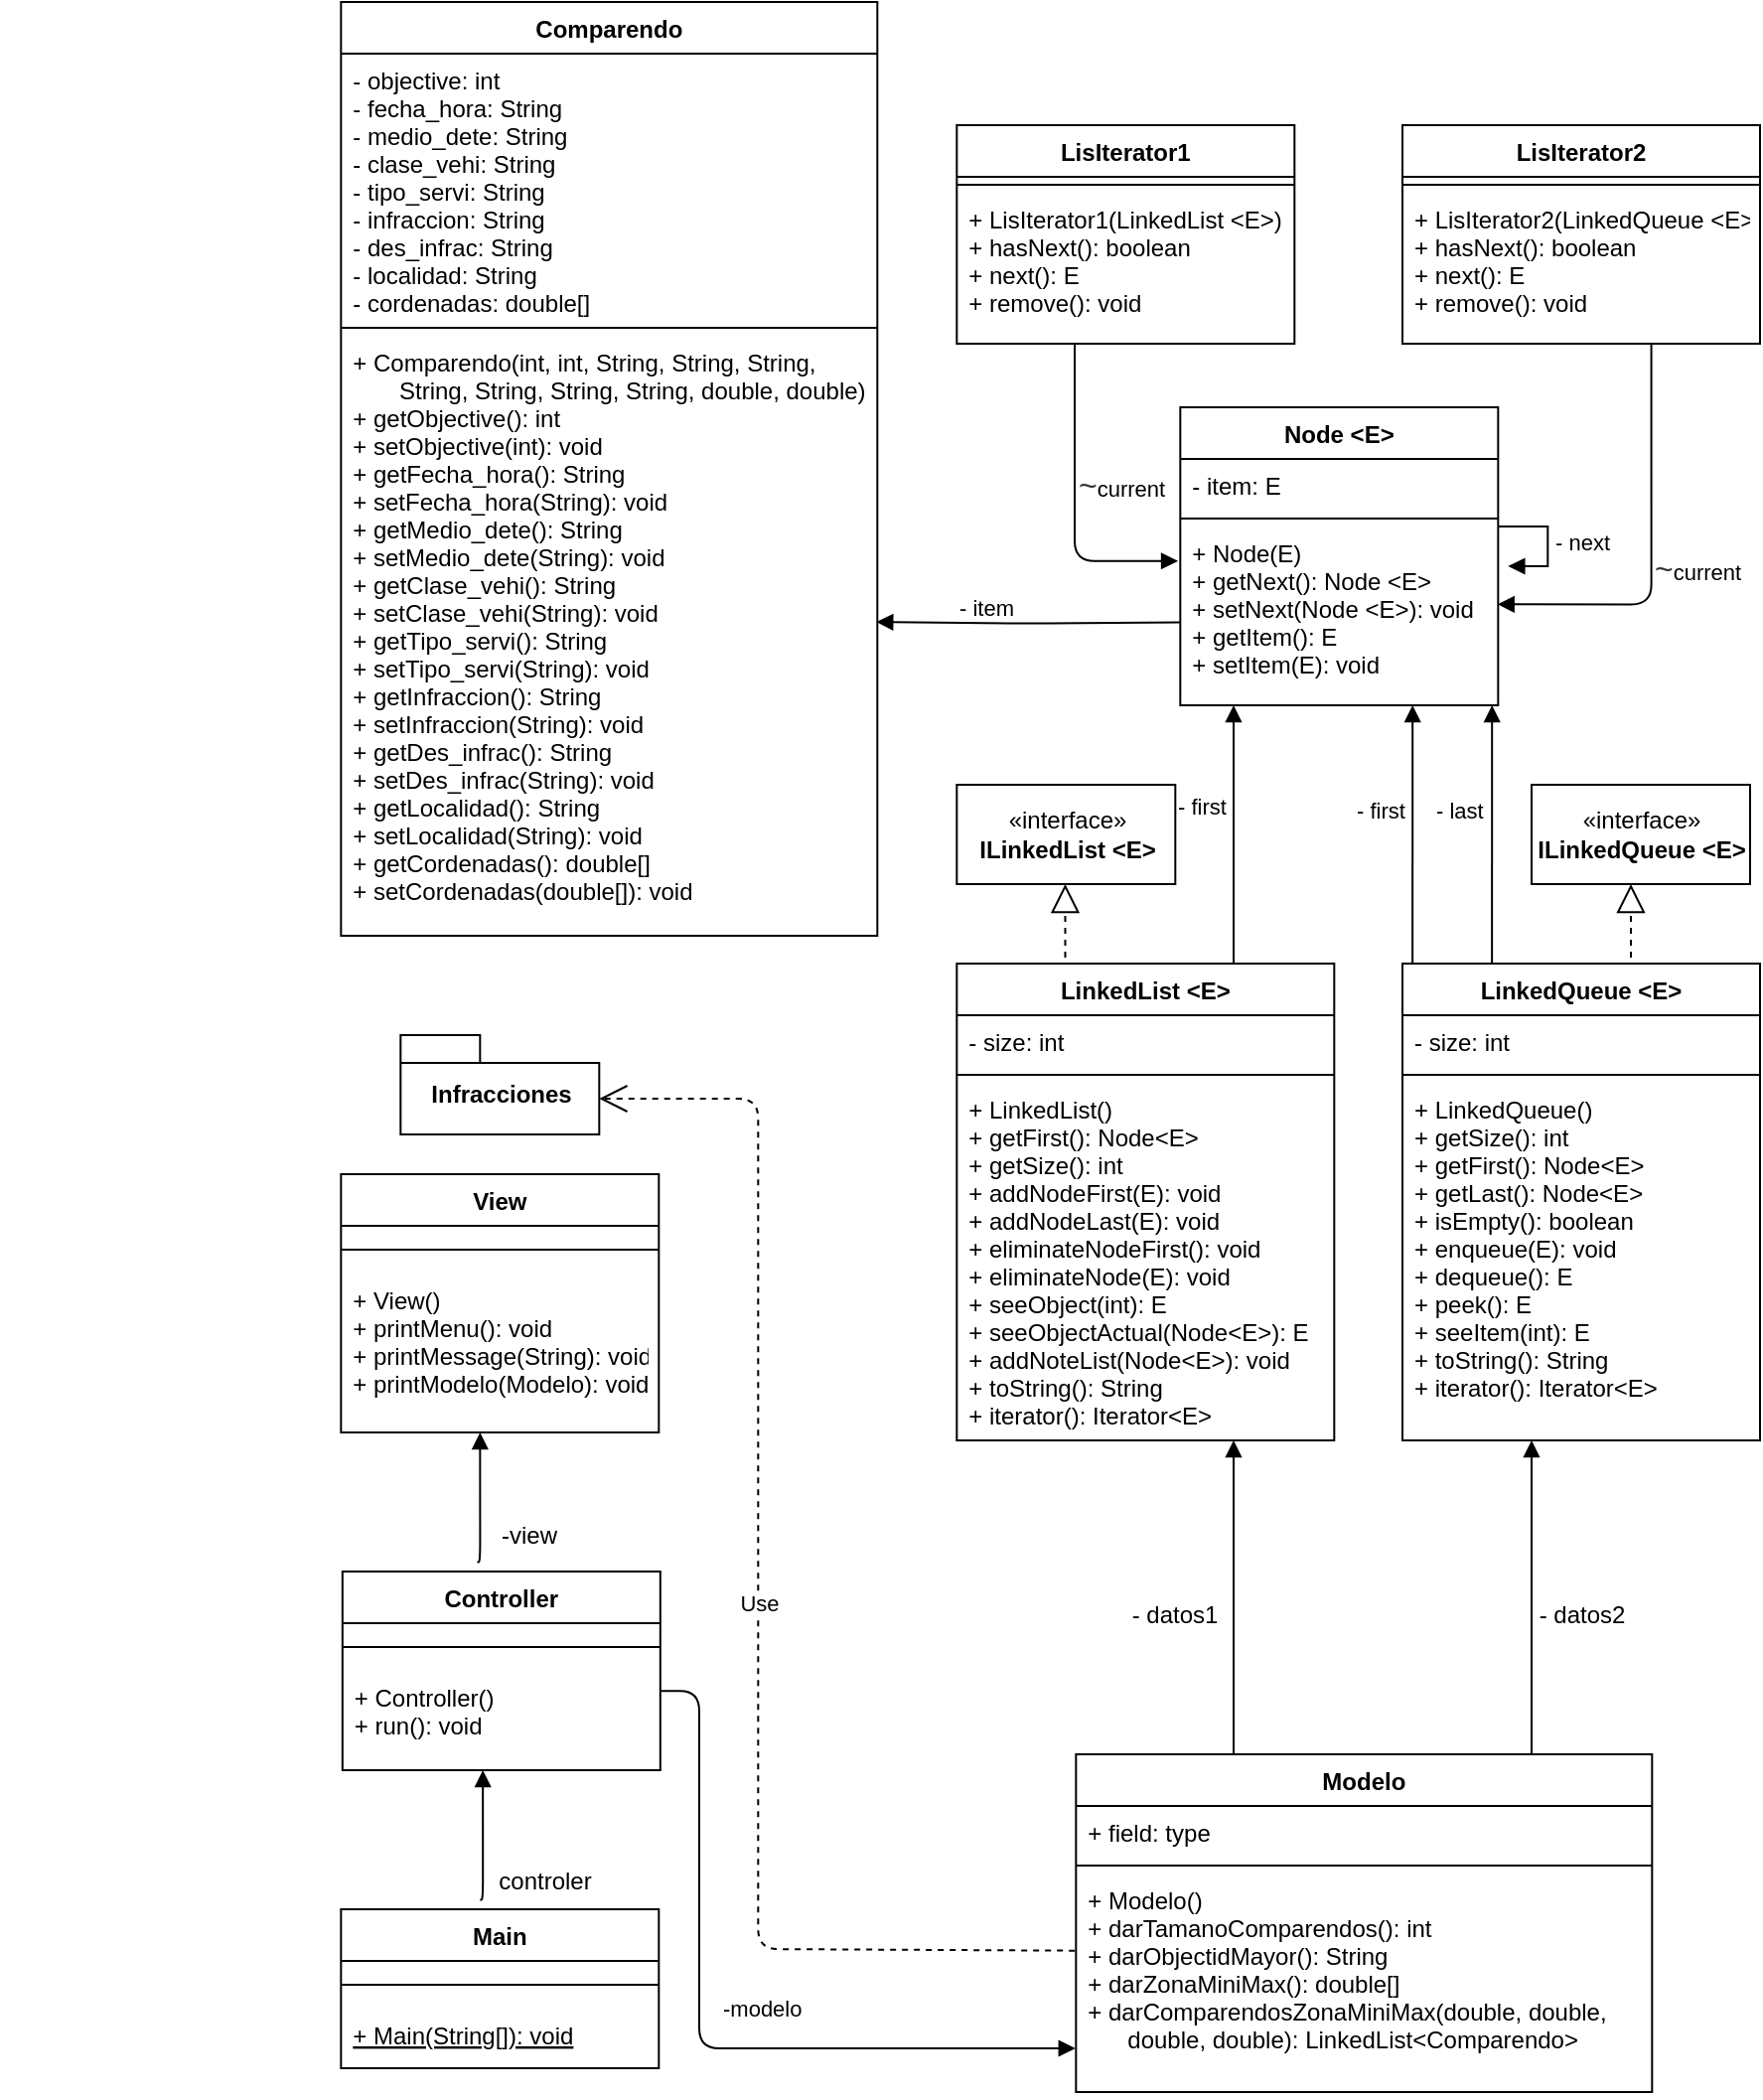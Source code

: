 <mxfile version="12.7.0" type="github">
  <diagram id="OgD3OtjzdBlAJdrimNEG" name="Page-1">
    <mxGraphModel dx="946" dy="569" grid="1" gridSize="10" guides="1" tooltips="1" connect="1" arrows="1" fold="1" page="1" pageScale="1" pageWidth="827" pageHeight="1169" math="0" shadow="0">
      <root>
        <mxCell id="0"/>
        <mxCell id="1" parent="0"/>
        <mxCell id="CPRBnCA5laABlLX16hOq-6" value="Controller&#xa;" style="swimlane;fontStyle=1;align=center;verticalAlign=top;childLayout=stackLayout;horizontal=1;startSize=26;horizontalStack=0;resizeParent=1;resizeParentMax=0;resizeLast=0;collapsible=1;marginBottom=0;" parent="1" vertex="1">
          <mxGeometry x="81.41" y="848" width="160" height="100" as="geometry">
            <mxRectangle x="340" y="630" width="90" height="26" as="alternateBounds"/>
          </mxGeometry>
        </mxCell>
        <mxCell id="CPRBnCA5laABlLX16hOq-8" value="" style="line;strokeWidth=1;fillColor=none;align=left;verticalAlign=middle;spacingTop=-1;spacingLeft=3;spacingRight=3;rotatable=0;labelPosition=right;points=[];portConstraint=eastwest;" parent="CPRBnCA5laABlLX16hOq-6" vertex="1">
          <mxGeometry y="26" width="160" height="24" as="geometry"/>
        </mxCell>
        <mxCell id="CPRBnCA5laABlLX16hOq-9" value="+ Controller()&#xa;+ run(): void" style="text;strokeColor=none;fillColor=none;align=left;verticalAlign=top;spacingLeft=4;spacingRight=4;overflow=hidden;rotatable=0;points=[[0,0.5],[1,0.5]];portConstraint=eastwest;" parent="CPRBnCA5laABlLX16hOq-6" vertex="1">
          <mxGeometry y="50" width="160" height="50" as="geometry"/>
        </mxCell>
        <mxCell id="CPRBnCA5laABlLX16hOq-10" value="-modelo" style="endArrow=block;endFill=1;html=1;edgeStyle=orthogonalEdgeStyle;align=left;verticalAlign=top;exitX=1.002;exitY=0.203;exitDx=0;exitDy=0;exitPerimeter=0;entryX=-0.001;entryY=0.801;entryDx=0;entryDy=0;entryPerimeter=0;" parent="1" edge="1" target="CPRBnCA5laABlLX16hOq-52" source="CPRBnCA5laABlLX16hOq-9">
          <mxGeometry x="-0.143" y="10" relative="1" as="geometry">
            <mxPoint x="243.66" y="918" as="sourcePoint"/>
            <mxPoint x="450.66" y="1093" as="targetPoint"/>
            <Array as="points">
              <mxPoint x="261" y="908"/>
              <mxPoint x="261" y="1088"/>
              <mxPoint x="450" y="1088"/>
            </Array>
            <mxPoint as="offset"/>
          </mxGeometry>
        </mxCell>
        <mxCell id="CPRBnCA5laABlLX16hOq-11" value="" style="resizable=0;html=1;align=left;verticalAlign=bottom;labelBackgroundColor=#ffffff;fontSize=10;" parent="CPRBnCA5laABlLX16hOq-10" connectable="0" vertex="1">
          <mxGeometry x="-1" relative="1" as="geometry">
            <mxPoint x="-239.25" as="offset"/>
          </mxGeometry>
        </mxCell>
        <mxCell id="CPRBnCA5laABlLX16hOq-12" value="" style="endArrow=block;endFill=1;html=1;edgeStyle=orthogonalEdgeStyle;align=left;verticalAlign=top;exitX=0.424;exitY=-0.047;exitDx=0;exitDy=0;exitPerimeter=0;" parent="1" source="CPRBnCA5laABlLX16hOq-6" edge="1">
          <mxGeometry x="-1" relative="1" as="geometry">
            <mxPoint x="310.66" y="881" as="sourcePoint"/>
            <mxPoint x="150.66" y="778" as="targetPoint"/>
            <Array as="points">
              <mxPoint x="151.09" y="843"/>
            </Array>
          </mxGeometry>
        </mxCell>
        <mxCell id="CPRBnCA5laABlLX16hOq-13" value="" style="resizable=0;html=1;align=left;verticalAlign=bottom;labelBackgroundColor=#ffffff;fontSize=10;" parent="CPRBnCA5laABlLX16hOq-12" connectable="0" vertex="1">
          <mxGeometry x="-1" relative="1" as="geometry">
            <mxPoint x="-239.25" as="offset"/>
          </mxGeometry>
        </mxCell>
        <mxCell id="CPRBnCA5laABlLX16hOq-15" value="-view" style="text;html=1;align=center;verticalAlign=middle;resizable=0;points=[];labelBackgroundColor=#ffffff;" parent="CPRBnCA5laABlLX16hOq-12" vertex="1" connectable="0">
          <mxGeometry x="-0.874" y="1" relative="1" as="geometry">
            <mxPoint x="24.75" y="-10.99" as="offset"/>
          </mxGeometry>
        </mxCell>
        <mxCell id="CPRBnCA5laABlLX16hOq-25" value="Main" style="swimlane;fontStyle=1;align=center;verticalAlign=top;childLayout=stackLayout;horizontal=1;startSize=26;horizontalStack=0;resizeParent=1;resizeParentMax=0;resizeLast=0;collapsible=1;marginBottom=0;" parent="1" vertex="1">
          <mxGeometry x="80.66" y="1018" width="160" height="80" as="geometry">
            <mxRectangle x="340" y="630" width="90" height="26" as="alternateBounds"/>
          </mxGeometry>
        </mxCell>
        <mxCell id="CPRBnCA5laABlLX16hOq-26" value="" style="line;strokeWidth=1;fillColor=none;align=left;verticalAlign=middle;spacingTop=-1;spacingLeft=3;spacingRight=3;rotatable=0;labelPosition=right;points=[];portConstraint=eastwest;" parent="CPRBnCA5laABlLX16hOq-25" vertex="1">
          <mxGeometry y="26" width="160" height="24" as="geometry"/>
        </mxCell>
        <mxCell id="CPRBnCA5laABlLX16hOq-27" value="+ Main(String[]): void" style="text;strokeColor=none;fillColor=none;align=left;verticalAlign=top;spacingLeft=4;spacingRight=4;overflow=hidden;rotatable=0;points=[[0,0.5],[1,0.5]];portConstraint=eastwest;fontStyle=4" parent="CPRBnCA5laABlLX16hOq-25" vertex="1">
          <mxGeometry y="50" width="160" height="30" as="geometry"/>
        </mxCell>
        <mxCell id="CPRBnCA5laABlLX16hOq-28" value="" style="resizable=0;html=1;align=left;verticalAlign=bottom;labelBackgroundColor=#ffffff;fontSize=10;" parent="1" connectable="0" vertex="1">
          <mxGeometry x="240.66" y="1058.0" as="geometry"/>
        </mxCell>
        <mxCell id="CPRBnCA5laABlLX16hOq-29" value="" style="resizable=0;html=1;align=left;verticalAlign=bottom;labelBackgroundColor=#ffffff;fontSize=10;" parent="1" connectable="0" vertex="1">
          <mxGeometry x="80.66" y="1058.0" as="geometry"/>
        </mxCell>
        <mxCell id="CPRBnCA5laABlLX16hOq-30" value="controler" style="text;html=1;align=center;verticalAlign=middle;resizable=0;points=[];labelBackgroundColor=#ffffff;" parent="1" vertex="1" connectable="0">
          <mxGeometry x="180.656" y="1018.003" as="geometry">
            <mxPoint x="1.82" y="-13.99" as="offset"/>
          </mxGeometry>
        </mxCell>
        <mxCell id="CPRBnCA5laABlLX16hOq-42" value="View" style="swimlane;fontStyle=1;align=center;verticalAlign=top;childLayout=stackLayout;horizontal=1;startSize=26;horizontalStack=0;resizeParent=1;resizeParentMax=0;resizeLast=0;collapsible=1;marginBottom=0;" parent="1" vertex="1">
          <mxGeometry x="80.66" y="648" width="160" height="130" as="geometry">
            <mxRectangle x="340" y="630" width="90" height="26" as="alternateBounds"/>
          </mxGeometry>
        </mxCell>
        <mxCell id="CPRBnCA5laABlLX16hOq-43" value="" style="line;strokeWidth=1;fillColor=none;align=left;verticalAlign=middle;spacingTop=-1;spacingLeft=3;spacingRight=3;rotatable=0;labelPosition=right;points=[];portConstraint=eastwest;" parent="CPRBnCA5laABlLX16hOq-42" vertex="1">
          <mxGeometry y="26" width="160" height="24" as="geometry"/>
        </mxCell>
        <mxCell id="CPRBnCA5laABlLX16hOq-44" value="+ View()&#xa;+ printMenu(): void&#xa;+ printMessage(String): void&#xa;+ printModelo(Modelo): void" style="text;strokeColor=none;fillColor=none;align=left;verticalAlign=top;spacingLeft=4;spacingRight=4;overflow=hidden;rotatable=0;points=[[0,0.5],[1,0.5]];portConstraint=eastwest;fontStyle=0" parent="CPRBnCA5laABlLX16hOq-42" vertex="1">
          <mxGeometry y="50" width="160" height="80" as="geometry"/>
        </mxCell>
        <mxCell id="CPRBnCA5laABlLX16hOq-45" value="" style="resizable=0;html=1;align=left;verticalAlign=bottom;labelBackgroundColor=#ffffff;fontSize=10;" parent="1" connectable="0" vertex="1">
          <mxGeometry x="240.66" y="748.0" as="geometry"/>
        </mxCell>
        <mxCell id="CPRBnCA5laABlLX16hOq-46" value="" style="resizable=0;html=1;align=left;verticalAlign=bottom;labelBackgroundColor=#ffffff;fontSize=10;" parent="1" connectable="0" vertex="1">
          <mxGeometry x="80.66" y="748.0" as="geometry"/>
        </mxCell>
        <mxCell id="CPRBnCA5laABlLX16hOq-48" value="" style="resizable=0;html=1;align=left;verticalAlign=bottom;labelBackgroundColor=#ffffff;fontSize=10;" parent="1" connectable="0" vertex="1">
          <mxGeometry x="150.66" y="708" as="geometry"/>
        </mxCell>
        <mxCell id="CPRBnCA5laABlLX16hOq-49" value="Modelo" style="swimlane;fontStyle=1;align=center;verticalAlign=top;childLayout=stackLayout;horizontal=1;startSize=26;horizontalStack=0;resizeParent=1;resizeParentMax=0;resizeLast=0;collapsible=1;marginBottom=0;" parent="1" vertex="1">
          <mxGeometry x="450.66" y="940" width="290" height="170" as="geometry"/>
        </mxCell>
        <mxCell id="CPRBnCA5laABlLX16hOq-50" value="+ field: type" style="text;strokeColor=none;fillColor=none;align=left;verticalAlign=top;spacingLeft=4;spacingRight=4;overflow=hidden;rotatable=0;points=[[0,0.5],[1,0.5]];portConstraint=eastwest;" parent="CPRBnCA5laABlLX16hOq-49" vertex="1">
          <mxGeometry y="26" width="290" height="26" as="geometry"/>
        </mxCell>
        <mxCell id="CPRBnCA5laABlLX16hOq-51" value="" style="line;strokeWidth=1;fillColor=none;align=left;verticalAlign=middle;spacingTop=-1;spacingLeft=3;spacingRight=3;rotatable=0;labelPosition=right;points=[];portConstraint=eastwest;" parent="CPRBnCA5laABlLX16hOq-49" vertex="1">
          <mxGeometry y="52" width="290" height="8" as="geometry"/>
        </mxCell>
        <mxCell id="CPRBnCA5laABlLX16hOq-52" value="+ Modelo()&#xa;+ darTamanoComparendos(): int&#xa;+ darObjectidMayor(): String&#xa;+ darZonaMiniMax(): double[]&#xa;+ darComparendosZonaMiniMax(double, double, &#xa;      double, double): LinkedList&lt;Comparendo&gt;" style="text;strokeColor=none;fillColor=none;align=left;verticalAlign=top;spacingLeft=4;spacingRight=4;overflow=hidden;rotatable=0;points=[[0,0.5],[1,0.5]];portConstraint=eastwest;" parent="CPRBnCA5laABlLX16hOq-49" vertex="1">
          <mxGeometry y="60" width="290" height="110" as="geometry"/>
        </mxCell>
        <mxCell id="CPRBnCA5laABlLX16hOq-53" value="- datos1" style="text;html=1;align=center;verticalAlign=middle;resizable=0;points=[];autosize=1;" parent="1" vertex="1">
          <mxGeometry x="470" y="860" width="60" height="20" as="geometry"/>
        </mxCell>
        <mxCell id="CPRBnCA5laABlLX16hOq-54" value="- datos2" style="text;html=1;align=center;verticalAlign=middle;resizable=0;points=[];autosize=1;" parent="1" vertex="1">
          <mxGeometry x="675.0" y="860" width="60" height="20" as="geometry"/>
        </mxCell>
        <mxCell id="CPRBnCA5laABlLX16hOq-55" value="Use" style="endArrow=open;endSize=12;dashed=1;html=1;exitX=-0.002;exitY=0.353;exitDx=0;exitDy=0;exitPerimeter=0;entryX=0;entryY=0;entryDx=100;entryDy=32;entryPerimeter=0;" parent="1" source="CPRBnCA5laABlLX16hOq-52" target="CPRBnCA5laABlLX16hOq-56" edge="1">
          <mxGeometry width="160" relative="1" as="geometry">
            <mxPoint x="378.23" y="488" as="sourcePoint"/>
            <mxPoint x="248.23" y="548" as="targetPoint"/>
            <Array as="points">
              <mxPoint x="290.66" y="1038"/>
              <mxPoint x="290.66" y="868"/>
              <mxPoint x="290.66" y="610"/>
            </Array>
          </mxGeometry>
        </mxCell>
        <mxCell id="CPRBnCA5laABlLX16hOq-56" value="Infracciones" style="shape=folder;fontStyle=1;spacingTop=10;tabWidth=40;tabHeight=14;tabPosition=left;html=1;" parent="1" vertex="1">
          <mxGeometry x="110.66" y="578" width="100" height="50" as="geometry"/>
        </mxCell>
        <mxCell id="CPRBnCA5laABlLX16hOq-58" value="Comparendo&#xa;" style="swimlane;fontStyle=1;align=center;verticalAlign=top;childLayout=stackLayout;horizontal=1;startSize=26;horizontalStack=0;resizeParent=1;resizeParentMax=0;resizeLast=0;collapsible=1;marginBottom=0;" parent="1" vertex="1">
          <mxGeometry x="80.66" y="58" width="270" height="470" as="geometry"/>
        </mxCell>
        <mxCell id="CPRBnCA5laABlLX16hOq-59" value="- objective: int&#xa;- fecha_hora: String&#xa;- medio_dete: String&#xa;- clase_vehi: String&#xa;- tipo_servi: String&#xa;- infraccion: String&#xa;- des_infrac: String&#xa;- localidad: String&#xa;- cordenadas: double[]&#xa;" style="text;strokeColor=none;fillColor=none;align=left;verticalAlign=top;spacingLeft=4;spacingRight=4;overflow=hidden;rotatable=0;points=[[0,0.5],[1,0.5]];portConstraint=eastwest;" parent="CPRBnCA5laABlLX16hOq-58" vertex="1">
          <mxGeometry y="26" width="270" height="134" as="geometry"/>
        </mxCell>
        <mxCell id="CPRBnCA5laABlLX16hOq-60" value="" style="line;strokeWidth=1;fillColor=none;align=left;verticalAlign=middle;spacingTop=-1;spacingLeft=3;spacingRight=3;rotatable=0;labelPosition=right;points=[];portConstraint=eastwest;" parent="CPRBnCA5laABlLX16hOq-58" vertex="1">
          <mxGeometry y="160" width="270" height="8" as="geometry"/>
        </mxCell>
        <mxCell id="CPRBnCA5laABlLX16hOq-61" value="+ Comparendo(int, int, String, String, String,  &#xa;       String, String, String, String, double, double)&#xa;+ getObjective(): int&#xa;+ setObjective(int): void&#xa;+ getFecha_hora(): String&#xa;+ setFecha_hora(String): void&#xa;+ getMedio_dete(): String&#xa;+ setMedio_dete(String): void&#xa;+ getClase_vehi(): String&#xa;+ setClase_vehi(String): void&#xa;+ getTipo_servi(): String&#xa;+ setTipo_servi(String): void&#xa;+ getInfraccion(): String&#xa;+ setInfraccion(String): void&#xa;+ getDes_infrac(): String&#xa;+ setDes_infrac(String): void&#xa;+ getLocalidad(): String&#xa;+ setLocalidad(String): void&#xa;+ getCordenadas(): double[]&#xa;+ setCordenadas(double[]): void&#xa;&#xa;&#xa;" style="text;strokeColor=none;fillColor=none;align=left;verticalAlign=top;spacingLeft=4;spacingRight=4;overflow=hidden;rotatable=0;points=[[0,0.5],[1,0.5]];portConstraint=eastwest;" parent="CPRBnCA5laABlLX16hOq-58" vertex="1">
          <mxGeometry y="168" width="270" height="302" as="geometry"/>
        </mxCell>
        <mxCell id="CPRBnCA5laABlLX16hOq-62" value="«interface»&lt;br&gt;&lt;b&gt;ILinkedList &amp;lt;E&amp;gt;&lt;/b&gt;" style="html=1;" parent="1" vertex="1">
          <mxGeometry x="390.66" y="452" width="110" height="50" as="geometry"/>
        </mxCell>
        <mxCell id="CPRBnCA5laABlLX16hOq-68" value="" style="endArrow=block;endFill=1;html=1;edgeStyle=orthogonalEdgeStyle;align=left;verticalAlign=top;exitX=0.424;exitY=-0.047;exitDx=0;exitDy=0;exitPerimeter=0;" parent="1" edge="1">
          <mxGeometry x="-1" relative="1" as="geometry">
            <mxPoint x="150.66" y="1013.3" as="sourcePoint"/>
            <mxPoint x="152.07" y="948" as="targetPoint"/>
            <Array as="points">
              <mxPoint x="152.5" y="1013"/>
            </Array>
          </mxGeometry>
        </mxCell>
        <mxCell id="CPRBnCA5laABlLX16hOq-69" value="" style="resizable=0;html=1;align=left;verticalAlign=bottom;labelBackgroundColor=#ffffff;fontSize=10;" parent="CPRBnCA5laABlLX16hOq-68" connectable="0" vertex="1">
          <mxGeometry x="-1" relative="1" as="geometry">
            <mxPoint x="-239.25" as="offset"/>
          </mxGeometry>
        </mxCell>
        <mxCell id="CPRBnCA5laABlLX16hOq-71" value="«interface»&lt;br&gt;&lt;b&gt;ILinkedQueue &amp;lt;E&amp;gt;&lt;/b&gt;" style="html=1;" parent="1" vertex="1">
          <mxGeometry x="680.0" y="452" width="110" height="50" as="geometry"/>
        </mxCell>
        <mxCell id="gOGK81u7pjjwRW-FLy15-1" value="LinkedList &lt;E&gt;" style="swimlane;fontStyle=1;align=center;verticalAlign=top;childLayout=stackLayout;horizontal=1;startSize=26;horizontalStack=0;resizeParent=1;resizeParentMax=0;resizeLast=0;collapsible=1;marginBottom=0;" vertex="1" parent="1">
          <mxGeometry x="390.66" y="542" width="190" height="240" as="geometry"/>
        </mxCell>
        <mxCell id="gOGK81u7pjjwRW-FLy15-2" value="- size: int" style="text;strokeColor=none;fillColor=none;align=left;verticalAlign=top;spacingLeft=4;spacingRight=4;overflow=hidden;rotatable=0;points=[[0,0.5],[1,0.5]];portConstraint=eastwest;" vertex="1" parent="gOGK81u7pjjwRW-FLy15-1">
          <mxGeometry y="26" width="190" height="26" as="geometry"/>
        </mxCell>
        <mxCell id="gOGK81u7pjjwRW-FLy15-3" value="" style="line;strokeWidth=1;fillColor=none;align=left;verticalAlign=middle;spacingTop=-1;spacingLeft=3;spacingRight=3;rotatable=0;labelPosition=right;points=[];portConstraint=eastwest;" vertex="1" parent="gOGK81u7pjjwRW-FLy15-1">
          <mxGeometry y="52" width="190" height="8" as="geometry"/>
        </mxCell>
        <mxCell id="gOGK81u7pjjwRW-FLy15-4" value="+ LinkedList()&#xa;+ getFirst(): Node&lt;E&gt;&#xa;+ getSize(): int&#xa;+ addNodeFirst(E): void &#xa;+ addNodeLast(E): void &#xa;+ eliminateNodeFirst(): void&#xa;+ eliminateNode(E): void&#xa;+ seeObject(int): E&#xa;+ seeObjectActual(Node&lt;E&gt;): E&#xa;+ addNoteList(Node&lt;E&gt;): void&#xa;+ toString(): String&#xa;+ iterator(): Iterator&lt;E&gt;" style="text;strokeColor=none;fillColor=none;align=left;verticalAlign=top;spacingLeft=4;spacingRight=4;overflow=hidden;rotatable=0;points=[[0,0.5],[1,0.5]];portConstraint=eastwest;" vertex="1" parent="gOGK81u7pjjwRW-FLy15-1">
          <mxGeometry y="60" width="190" height="180" as="geometry"/>
        </mxCell>
        <mxCell id="gOGK81u7pjjwRW-FLy15-5" value="LinkedQueue &lt;E&gt;" style="swimlane;fontStyle=1;align=center;verticalAlign=top;childLayout=stackLayout;horizontal=1;startSize=26;horizontalStack=0;resizeParent=1;resizeParentMax=0;resizeLast=0;collapsible=1;marginBottom=0;" vertex="1" parent="1">
          <mxGeometry x="615" y="542" width="180" height="240" as="geometry"/>
        </mxCell>
        <mxCell id="gOGK81u7pjjwRW-FLy15-6" value="- size: int" style="text;strokeColor=none;fillColor=none;align=left;verticalAlign=top;spacingLeft=4;spacingRight=4;overflow=hidden;rotatable=0;points=[[0,0.5],[1,0.5]];portConstraint=eastwest;" vertex="1" parent="gOGK81u7pjjwRW-FLy15-5">
          <mxGeometry y="26" width="180" height="26" as="geometry"/>
        </mxCell>
        <mxCell id="gOGK81u7pjjwRW-FLy15-7" value="" style="line;strokeWidth=1;fillColor=none;align=left;verticalAlign=middle;spacingTop=-1;spacingLeft=3;spacingRight=3;rotatable=0;labelPosition=right;points=[];portConstraint=eastwest;" vertex="1" parent="gOGK81u7pjjwRW-FLy15-5">
          <mxGeometry y="52" width="180" height="8" as="geometry"/>
        </mxCell>
        <mxCell id="gOGK81u7pjjwRW-FLy15-8" value="+ LinkedQueue()&#xa;+ getSize(): int&#xa;+ getFirst(): Node&lt;E&gt;&#xa;+ getLast(): Node&lt;E&gt;&#xa;+ isEmpty(): boolean&#xa;+ enqueue(E): void&#xa;+ dequeue(): E&#xa;+ peek(): E&#xa;+ seeItem(int): E&#xa;+ toString(): String&#xa;+ iterator(): Iterator&lt;E&gt;" style="text;strokeColor=none;fillColor=none;align=left;verticalAlign=top;spacingLeft=4;spacingRight=4;overflow=hidden;rotatable=0;points=[[0,0.5],[1,0.5]];portConstraint=eastwest;" vertex="1" parent="gOGK81u7pjjwRW-FLy15-5">
          <mxGeometry y="60" width="180" height="180" as="geometry"/>
        </mxCell>
        <mxCell id="gOGK81u7pjjwRW-FLy15-10" value="Node &lt;E&gt;" style="swimlane;fontStyle=1;align=center;verticalAlign=top;childLayout=stackLayout;horizontal=1;startSize=26;horizontalStack=0;resizeParent=1;resizeParentMax=0;resizeLast=0;collapsible=1;marginBottom=0;" vertex="1" parent="1">
          <mxGeometry x="503.16" y="262" width="160" height="150" as="geometry"/>
        </mxCell>
        <mxCell id="gOGK81u7pjjwRW-FLy15-11" value="- item: E" style="text;strokeColor=none;fillColor=none;align=left;verticalAlign=top;spacingLeft=4;spacingRight=4;overflow=hidden;rotatable=0;points=[[0,0.5],[1,0.5]];portConstraint=eastwest;" vertex="1" parent="gOGK81u7pjjwRW-FLy15-10">
          <mxGeometry y="26" width="160" height="26" as="geometry"/>
        </mxCell>
        <mxCell id="gOGK81u7pjjwRW-FLy15-12" value="" style="line;strokeWidth=1;fillColor=none;align=left;verticalAlign=middle;spacingTop=-1;spacingLeft=3;spacingRight=3;rotatable=0;labelPosition=right;points=[];portConstraint=eastwest;" vertex="1" parent="gOGK81u7pjjwRW-FLy15-10">
          <mxGeometry y="52" width="160" height="8" as="geometry"/>
        </mxCell>
        <mxCell id="gOGK81u7pjjwRW-FLy15-13" value="+ Node(E)&#xa;+ getNext(): Node &lt;E&gt;&#xa;+ setNext(Node &lt;E&gt;): void&#xa;+ getItem(): E&#xa;+ setItem(E): void" style="text;strokeColor=none;fillColor=none;align=left;verticalAlign=top;spacingLeft=4;spacingRight=4;overflow=hidden;rotatable=0;points=[[0,0.5],[1,0.5]];portConstraint=eastwest;" vertex="1" parent="gOGK81u7pjjwRW-FLy15-10">
          <mxGeometry y="60" width="160" height="90" as="geometry"/>
        </mxCell>
        <mxCell id="gOGK81u7pjjwRW-FLy15-14" value="LisIterator1" style="swimlane;fontStyle=1;align=center;verticalAlign=top;childLayout=stackLayout;horizontal=1;startSize=26;horizontalStack=0;resizeParent=1;resizeParentMax=0;resizeLast=0;collapsible=1;marginBottom=0;" vertex="1" parent="1">
          <mxGeometry x="390.66" y="120" width="170" height="110" as="geometry"/>
        </mxCell>
        <mxCell id="gOGK81u7pjjwRW-FLy15-16" value="" style="line;strokeWidth=1;fillColor=none;align=left;verticalAlign=middle;spacingTop=-1;spacingLeft=3;spacingRight=3;rotatable=0;labelPosition=right;points=[];portConstraint=eastwest;" vertex="1" parent="gOGK81u7pjjwRW-FLy15-14">
          <mxGeometry y="26" width="170" height="8" as="geometry"/>
        </mxCell>
        <mxCell id="gOGK81u7pjjwRW-FLy15-17" value="+ LisIterator1(LinkedList &lt;E&gt;)&#xa;+ hasNext(): boolean&#xa;+ next(): E&#xa;+ remove(): void" style="text;strokeColor=none;fillColor=none;align=left;verticalAlign=top;spacingLeft=4;spacingRight=4;overflow=hidden;rotatable=0;points=[[0,0.5],[1,0.5]];portConstraint=eastwest;" vertex="1" parent="gOGK81u7pjjwRW-FLy15-14">
          <mxGeometry y="34" width="170" height="76" as="geometry"/>
        </mxCell>
        <mxCell id="gOGK81u7pjjwRW-FLy15-34" value="&lt;h1 style=&quot;white-space: normal ; margin: 0px ; padding: 0px ; line-height: 1.3 ; color: rgb(51 , 51 , 51)&quot;&gt;&lt;/h1&gt;&lt;span style=&quot;font-size: 16px ; white-space: normal ; color: rgb(51 , 51 , 51) ; font-family: , &amp;#34;blinkmacsystemfont&amp;#34; , &amp;#34;segoe ui&amp;#34; , &amp;#34;roboto&amp;#34; , , &amp;#34;ubuntu&amp;#34; , &amp;#34;cantarell&amp;#34; , &amp;#34;helvetica neue&amp;#34; , sans-serif&quot;&gt;~&lt;/span&gt;current" style="endArrow=block;endFill=1;html=1;edgeStyle=orthogonalEdgeStyle;align=left;verticalAlign=top;entryX=-0.007;entryY=0.193;entryDx=0;entryDy=0;entryPerimeter=0;" edge="1" parent="gOGK81u7pjjwRW-FLy15-14" target="gOGK81u7pjjwRW-FLy15-13">
          <mxGeometry x="-0.32" relative="1" as="geometry">
            <mxPoint x="59.34" y="110" as="sourcePoint"/>
            <mxPoint x="219.34" y="110" as="targetPoint"/>
            <Array as="points">
              <mxPoint x="59" y="219"/>
            </Array>
            <mxPoint as="offset"/>
          </mxGeometry>
        </mxCell>
        <mxCell id="gOGK81u7pjjwRW-FLy15-18" value="LisIterator2" style="swimlane;fontStyle=1;align=center;verticalAlign=top;childLayout=stackLayout;horizontal=1;startSize=26;horizontalStack=0;resizeParent=1;resizeParentMax=0;resizeLast=0;collapsible=1;marginBottom=0;" vertex="1" parent="1">
          <mxGeometry x="615" y="120" width="180" height="110" as="geometry"/>
        </mxCell>
        <mxCell id="gOGK81u7pjjwRW-FLy15-20" value="" style="line;strokeWidth=1;fillColor=none;align=left;verticalAlign=middle;spacingTop=-1;spacingLeft=3;spacingRight=3;rotatable=0;labelPosition=right;points=[];portConstraint=eastwest;" vertex="1" parent="gOGK81u7pjjwRW-FLy15-18">
          <mxGeometry y="26" width="180" height="8" as="geometry"/>
        </mxCell>
        <mxCell id="gOGK81u7pjjwRW-FLy15-21" value="+ LisIterator2(LinkedQueue &lt;E&gt;)&#xa;+ hasNext(): boolean&#xa;+ next(): E&#xa;+ remove(): void" style="text;strokeColor=none;fillColor=none;align=left;verticalAlign=top;spacingLeft=4;spacingRight=4;overflow=hidden;rotatable=0;points=[[0,0.5],[1,0.5]];portConstraint=eastwest;" vertex="1" parent="gOGK81u7pjjwRW-FLy15-18">
          <mxGeometry y="34" width="180" height="76" as="geometry"/>
        </mxCell>
        <mxCell id="gOGK81u7pjjwRW-FLy15-23" value="- next" style="edgeStyle=orthogonalEdgeStyle;html=1;align=left;spacingLeft=2;endArrow=block;rounded=0;entryX=1;entryY=0;" edge="1" parent="1">
          <mxGeometry relative="1" as="geometry">
            <mxPoint x="663.16" y="322" as="sourcePoint"/>
            <Array as="points">
              <mxPoint x="688.16" y="322"/>
            </Array>
            <mxPoint x="668.16" y="342" as="targetPoint"/>
          </mxGeometry>
        </mxCell>
        <mxCell id="gOGK81u7pjjwRW-FLy15-36" value="&lt;h1 style=&quot;white-space: normal ; margin: 0px ; padding: 0px ; line-height: 1.3 ; color: rgb(51 , 51 , 51) ; text-align: left&quot;&gt;&lt;br&gt;&lt;/h1&gt;" style="text;html=1;align=center;verticalAlign=middle;resizable=0;points=[];autosize=1;" vertex="1" parent="1">
          <mxGeometry x="435.66" y="362" width="20" height="40" as="geometry"/>
        </mxCell>
        <mxCell id="gOGK81u7pjjwRW-FLy15-42" value="&lt;h1 style=&quot;white-space: normal ; margin: 0px ; padding: 0px ; line-height: 1.3 ; color: rgb(51 , 51 , 51)&quot;&gt;&lt;/h1&gt;&lt;span style=&quot;font-size: 16px ; white-space: normal ; color: rgb(51 , 51 , 51) ; font-family: , &amp;#34;blinkmacsystemfont&amp;#34; , &amp;#34;segoe ui&amp;#34; , &amp;#34;roboto&amp;#34; , , &amp;#34;ubuntu&amp;#34; , &amp;#34;cantarell&amp;#34; , &amp;#34;helvetica neue&amp;#34; , sans-serif&quot;&gt;~&lt;/span&gt;current" style="endArrow=block;endFill=1;html=1;edgeStyle=orthogonalEdgeStyle;align=left;verticalAlign=top;entryX=0.998;entryY=0.435;entryDx=0;entryDy=0;entryPerimeter=0;exitX=0.696;exitY=1.004;exitDx=0;exitDy=0;exitPerimeter=0;" edge="1" parent="1" source="gOGK81u7pjjwRW-FLy15-21" target="gOGK81u7pjjwRW-FLy15-13">
          <mxGeometry x="-0.071" relative="1" as="geometry">
            <mxPoint x="720" y="237.51" as="sourcePoint"/>
            <mxPoint x="772.04" y="362.0" as="targetPoint"/>
            <mxPoint as="offset"/>
          </mxGeometry>
        </mxCell>
        <mxCell id="gOGK81u7pjjwRW-FLy15-43" value="" style="endArrow=block;dashed=1;endFill=0;endSize=12;html=1;" edge="1" parent="1">
          <mxGeometry width="160" relative="1" as="geometry">
            <mxPoint x="445.24" y="539" as="sourcePoint"/>
            <mxPoint x="445.24" y="502" as="targetPoint"/>
          </mxGeometry>
        </mxCell>
        <mxCell id="gOGK81u7pjjwRW-FLy15-45" value="" style="endArrow=block;dashed=1;endFill=0;endSize=12;html=1;" edge="1" parent="1">
          <mxGeometry width="160" relative="1" as="geometry">
            <mxPoint x="730" y="539" as="sourcePoint"/>
            <mxPoint x="730" y="502" as="targetPoint"/>
          </mxGeometry>
        </mxCell>
        <mxCell id="gOGK81u7pjjwRW-FLy15-46" value="- first" style="endArrow=block;endFill=1;html=1;edgeStyle=orthogonalEdgeStyle;align=left;verticalAlign=top;" edge="1" parent="1">
          <mxGeometry x="0.415" y="30" relative="1" as="geometry">
            <mxPoint x="530.0" y="542" as="sourcePoint"/>
            <mxPoint x="530" y="412" as="targetPoint"/>
            <Array as="points">
              <mxPoint x="530" y="412"/>
            </Array>
            <mxPoint as="offset"/>
          </mxGeometry>
        </mxCell>
        <mxCell id="gOGK81u7pjjwRW-FLy15-47" value="" style="resizable=0;html=1;align=left;verticalAlign=bottom;labelBackgroundColor=#ffffff;fontSize=10;" connectable="0" vertex="1" parent="gOGK81u7pjjwRW-FLy15-46">
          <mxGeometry x="-1" relative="1" as="geometry"/>
        </mxCell>
        <mxCell id="gOGK81u7pjjwRW-FLy15-50" value="- first" style="endArrow=block;endFill=1;html=1;edgeStyle=orthogonalEdgeStyle;align=left;verticalAlign=top;" edge="1" parent="1">
          <mxGeometry x="1" y="50" relative="1" as="geometry">
            <mxPoint x="620.07" y="542" as="sourcePoint"/>
            <mxPoint x="620.07" y="412" as="targetPoint"/>
            <Array as="points">
              <mxPoint x="620.07" y="412"/>
            </Array>
            <mxPoint x="-30" y="-10" as="offset"/>
          </mxGeometry>
        </mxCell>
        <mxCell id="gOGK81u7pjjwRW-FLy15-51" value="" style="resizable=0;html=1;align=left;verticalAlign=bottom;labelBackgroundColor=#ffffff;fontSize=10;" connectable="0" vertex="1" parent="gOGK81u7pjjwRW-FLy15-50">
          <mxGeometry x="-1" relative="1" as="geometry"/>
        </mxCell>
        <mxCell id="gOGK81u7pjjwRW-FLy15-52" value="- last" style="endArrow=block;endFill=1;html=1;edgeStyle=orthogonalEdgeStyle;align=left;verticalAlign=top;" edge="1" parent="1">
          <mxGeometry x="1" y="50" relative="1" as="geometry">
            <mxPoint x="660.07" y="542" as="sourcePoint"/>
            <mxPoint x="660.07" y="412" as="targetPoint"/>
            <Array as="points">
              <mxPoint x="660.07" y="412"/>
            </Array>
            <mxPoint x="-30" y="-10" as="offset"/>
          </mxGeometry>
        </mxCell>
        <mxCell id="gOGK81u7pjjwRW-FLy15-53" value="" style="resizable=0;html=1;align=left;verticalAlign=bottom;labelBackgroundColor=#ffffff;fontSize=10;" connectable="0" vertex="1" parent="gOGK81u7pjjwRW-FLy15-52">
          <mxGeometry x="-1" relative="1" as="geometry"/>
        </mxCell>
        <mxCell id="gOGK81u7pjjwRW-FLy15-58" value="" style="endArrow=block;endFill=1;html=1;edgeStyle=orthogonalEdgeStyle;align=left;verticalAlign=top;" edge="1" parent="1">
          <mxGeometry x="0.25" y="-40" relative="1" as="geometry">
            <mxPoint x="680" y="940" as="sourcePoint"/>
            <mxPoint x="680" y="782" as="targetPoint"/>
            <mxPoint as="offset"/>
          </mxGeometry>
        </mxCell>
        <mxCell id="gOGK81u7pjjwRW-FLy15-60" value="" style="endArrow=block;endFill=1;html=1;edgeStyle=orthogonalEdgeStyle;align=left;verticalAlign=top;" edge="1" parent="1">
          <mxGeometry x="0.25" y="-40" relative="1" as="geometry">
            <mxPoint x="530" y="940" as="sourcePoint"/>
            <mxPoint x="530" y="782" as="targetPoint"/>
            <mxPoint as="offset"/>
          </mxGeometry>
        </mxCell>
        <mxCell id="gOGK81u7pjjwRW-FLy15-63" value="- item" style="endArrow=block;endFill=1;html=1;edgeStyle=orthogonalEdgeStyle;align=left;verticalAlign=top;entryX=0.998;entryY=0.477;entryDx=0;entryDy=0;entryPerimeter=0;" edge="1" parent="1" target="CPRBnCA5laABlLX16hOq-61">
          <mxGeometry x="0.475" y="-20" relative="1" as="geometry">
            <mxPoint x="503.16" y="370.31" as="sourcePoint"/>
            <mxPoint x="333.16" y="370" as="targetPoint"/>
            <mxPoint as="offset"/>
          </mxGeometry>
        </mxCell>
      </root>
    </mxGraphModel>
  </diagram>
</mxfile>
